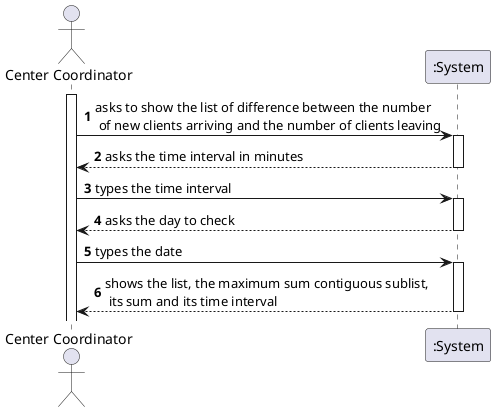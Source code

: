 @startuml
autonumber
actor "Center Coordinator" as CC
participant ":System" as System

activate CC
CC -> System : asks to show the list of difference between the number \n of new clients arriving and the number of clients leaving
activate System
System --> CC : asks the time interval in minutes
deactivate System

CC -> System : types the time interval

activate System
System --> CC : asks the day to check
deactivate System

CC -> System : types the date


activate System
System --> CC : shows the list, the maximum sum contiguous sublist,\n its sum and its time interval

deactivate System

@enduml